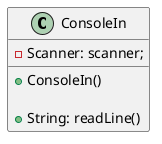 @startuml
'https://plantuml.com/class-diagram

class ConsoleIn {
    -Scanner: scanner;

    +ConsoleIn()

    +String: readLine()
}

@enduml